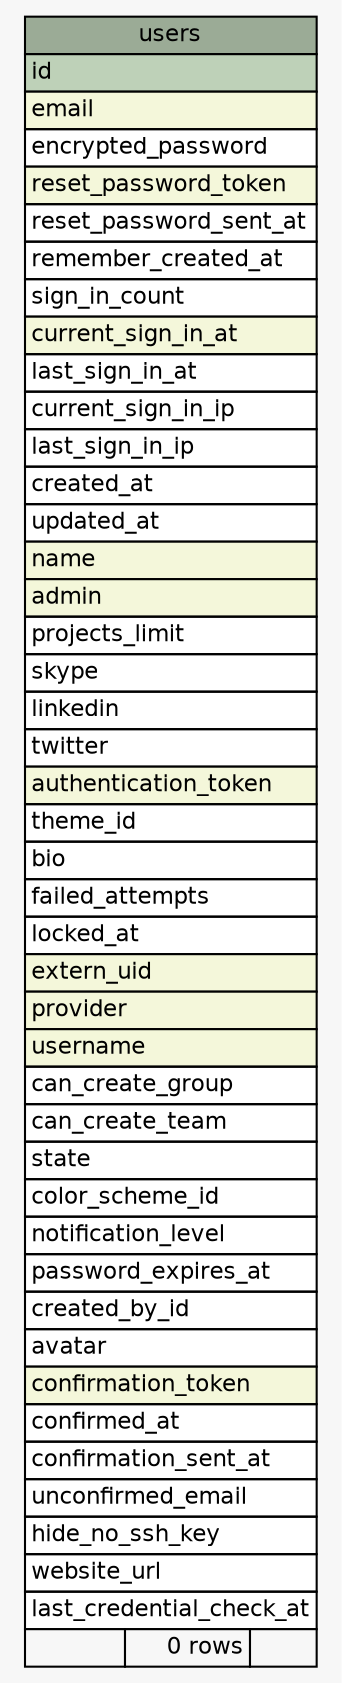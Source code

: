 // dot 2.38.0 on Mac OS X 10.9.4
// SchemaSpy rev 590
digraph "users" {
  graph [
    rankdir="RL"
    bgcolor="#f7f7f7"
    nodesep="0.18"
    ranksep="0.46"
    fontname="Helvetica"
    fontsize="11"
  ];
  node [
    fontname="Helvetica"
    fontsize="11"
    shape="plaintext"
  ];
  edge [
    arrowsize="0.8"
  ];
  "users" [
    label=<
    <TABLE BORDER="0" CELLBORDER="1" CELLSPACING="0" BGCOLOR="#ffffff">
      <TR><TD COLSPAN="3" BGCOLOR="#9bab96" ALIGN="CENTER">users</TD></TR>
      <TR><TD PORT="id" COLSPAN="3" BGCOLOR="#bed1b8" ALIGN="LEFT">id</TD></TR>
      <TR><TD PORT="email" COLSPAN="3" BGCOLOR="#f4f7da" ALIGN="LEFT">email</TD></TR>
      <TR><TD PORT="encrypted_password" COLSPAN="3" ALIGN="LEFT">encrypted_password</TD></TR>
      <TR><TD PORT="reset_password_token" COLSPAN="3" BGCOLOR="#f4f7da" ALIGN="LEFT">reset_password_token</TD></TR>
      <TR><TD PORT="reset_password_sent_at" COLSPAN="3" ALIGN="LEFT">reset_password_sent_at</TD></TR>
      <TR><TD PORT="remember_created_at" COLSPAN="3" ALIGN="LEFT">remember_created_at</TD></TR>
      <TR><TD PORT="sign_in_count" COLSPAN="3" ALIGN="LEFT">sign_in_count</TD></TR>
      <TR><TD PORT="current_sign_in_at" COLSPAN="3" BGCOLOR="#f4f7da" ALIGN="LEFT">current_sign_in_at</TD></TR>
      <TR><TD PORT="last_sign_in_at" COLSPAN="3" ALIGN="LEFT">last_sign_in_at</TD></TR>
      <TR><TD PORT="current_sign_in_ip" COLSPAN="3" ALIGN="LEFT">current_sign_in_ip</TD></TR>
      <TR><TD PORT="last_sign_in_ip" COLSPAN="3" ALIGN="LEFT">last_sign_in_ip</TD></TR>
      <TR><TD PORT="created_at" COLSPAN="3" ALIGN="LEFT">created_at</TD></TR>
      <TR><TD PORT="updated_at" COLSPAN="3" ALIGN="LEFT">updated_at</TD></TR>
      <TR><TD PORT="name" COLSPAN="3" BGCOLOR="#f4f7da" ALIGN="LEFT">name</TD></TR>
      <TR><TD PORT="admin" COLSPAN="3" BGCOLOR="#f4f7da" ALIGN="LEFT">admin</TD></TR>
      <TR><TD PORT="projects_limit" COLSPAN="3" ALIGN="LEFT">projects_limit</TD></TR>
      <TR><TD PORT="skype" COLSPAN="3" ALIGN="LEFT">skype</TD></TR>
      <TR><TD PORT="linkedin" COLSPAN="3" ALIGN="LEFT">linkedin</TD></TR>
      <TR><TD PORT="twitter" COLSPAN="3" ALIGN="LEFT">twitter</TD></TR>
      <TR><TD PORT="authentication_token" COLSPAN="3" BGCOLOR="#f4f7da" ALIGN="LEFT">authentication_token</TD></TR>
      <TR><TD PORT="theme_id" COLSPAN="3" ALIGN="LEFT">theme_id</TD></TR>
      <TR><TD PORT="bio" COLSPAN="3" ALIGN="LEFT">bio</TD></TR>
      <TR><TD PORT="failed_attempts" COLSPAN="3" ALIGN="LEFT">failed_attempts</TD></TR>
      <TR><TD PORT="locked_at" COLSPAN="3" ALIGN="LEFT">locked_at</TD></TR>
      <TR><TD PORT="extern_uid" COLSPAN="3" BGCOLOR="#f4f7da" ALIGN="LEFT">extern_uid</TD></TR>
      <TR><TD PORT="provider" COLSPAN="3" BGCOLOR="#f4f7da" ALIGN="LEFT">provider</TD></TR>
      <TR><TD PORT="username" COLSPAN="3" BGCOLOR="#f4f7da" ALIGN="LEFT">username</TD></TR>
      <TR><TD PORT="can_create_group" COLSPAN="3" ALIGN="LEFT">can_create_group</TD></TR>
      <TR><TD PORT="can_create_team" COLSPAN="3" ALIGN="LEFT">can_create_team</TD></TR>
      <TR><TD PORT="state" COLSPAN="3" ALIGN="LEFT">state</TD></TR>
      <TR><TD PORT="color_scheme_id" COLSPAN="3" ALIGN="LEFT">color_scheme_id</TD></TR>
      <TR><TD PORT="notification_level" COLSPAN="3" ALIGN="LEFT">notification_level</TD></TR>
      <TR><TD PORT="password_expires_at" COLSPAN="3" ALIGN="LEFT">password_expires_at</TD></TR>
      <TR><TD PORT="created_by_id" COLSPAN="3" ALIGN="LEFT">created_by_id</TD></TR>
      <TR><TD PORT="avatar" COLSPAN="3" ALIGN="LEFT">avatar</TD></TR>
      <TR><TD PORT="confirmation_token" COLSPAN="3" BGCOLOR="#f4f7da" ALIGN="LEFT">confirmation_token</TD></TR>
      <TR><TD PORT="confirmed_at" COLSPAN="3" ALIGN="LEFT">confirmed_at</TD></TR>
      <TR><TD PORT="confirmation_sent_at" COLSPAN="3" ALIGN="LEFT">confirmation_sent_at</TD></TR>
      <TR><TD PORT="unconfirmed_email" COLSPAN="3" ALIGN="LEFT">unconfirmed_email</TD></TR>
      <TR><TD PORT="hide_no_ssh_key" COLSPAN="3" ALIGN="LEFT">hide_no_ssh_key</TD></TR>
      <TR><TD PORT="website_url" COLSPAN="3" ALIGN="LEFT">website_url</TD></TR>
      <TR><TD PORT="last_credential_check_at" COLSPAN="3" ALIGN="LEFT">last_credential_check_at</TD></TR>
      <TR><TD ALIGN="LEFT" BGCOLOR="#f7f7f7">  </TD><TD ALIGN="RIGHT" BGCOLOR="#f7f7f7">0 rows</TD><TD ALIGN="RIGHT" BGCOLOR="#f7f7f7">  </TD></TR>
    </TABLE>>
    URL="tables/users.html"
    tooltip="users"
  ];
}
